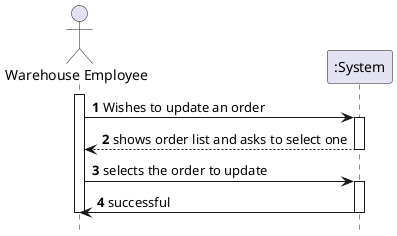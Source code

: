@startuml
autonumber
hide footbox
actor "Warehouse Employee" as LC

activate LC
LC -> ":System" : Wishes to update an order




activate ":System"
":System" --> LC : shows order list and asks to select one
deactivate ":System"

LC -> ":System" : selects the order to update
activate ":System"

":System" -> LC : successful
deactivate ":System"

deactivate LC


@enduml